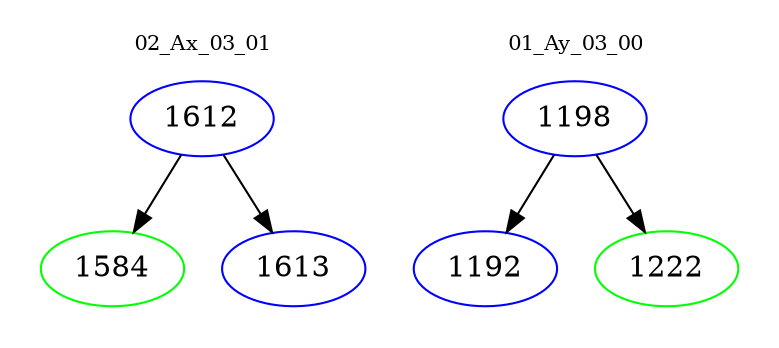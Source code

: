 digraph{
subgraph cluster_0 {
color = white
label = "02_Ax_03_01";
fontsize=10;
T0_1612 [label="1612", color="blue"]
T0_1612 -> T0_1584 [color="black"]
T0_1584 [label="1584", color="green"]
T0_1612 -> T0_1613 [color="black"]
T0_1613 [label="1613", color="blue"]
}
subgraph cluster_1 {
color = white
label = "01_Ay_03_00";
fontsize=10;
T1_1198 [label="1198", color="blue"]
T1_1198 -> T1_1192 [color="black"]
T1_1192 [label="1192", color="blue"]
T1_1198 -> T1_1222 [color="black"]
T1_1222 [label="1222", color="green"]
}
}
